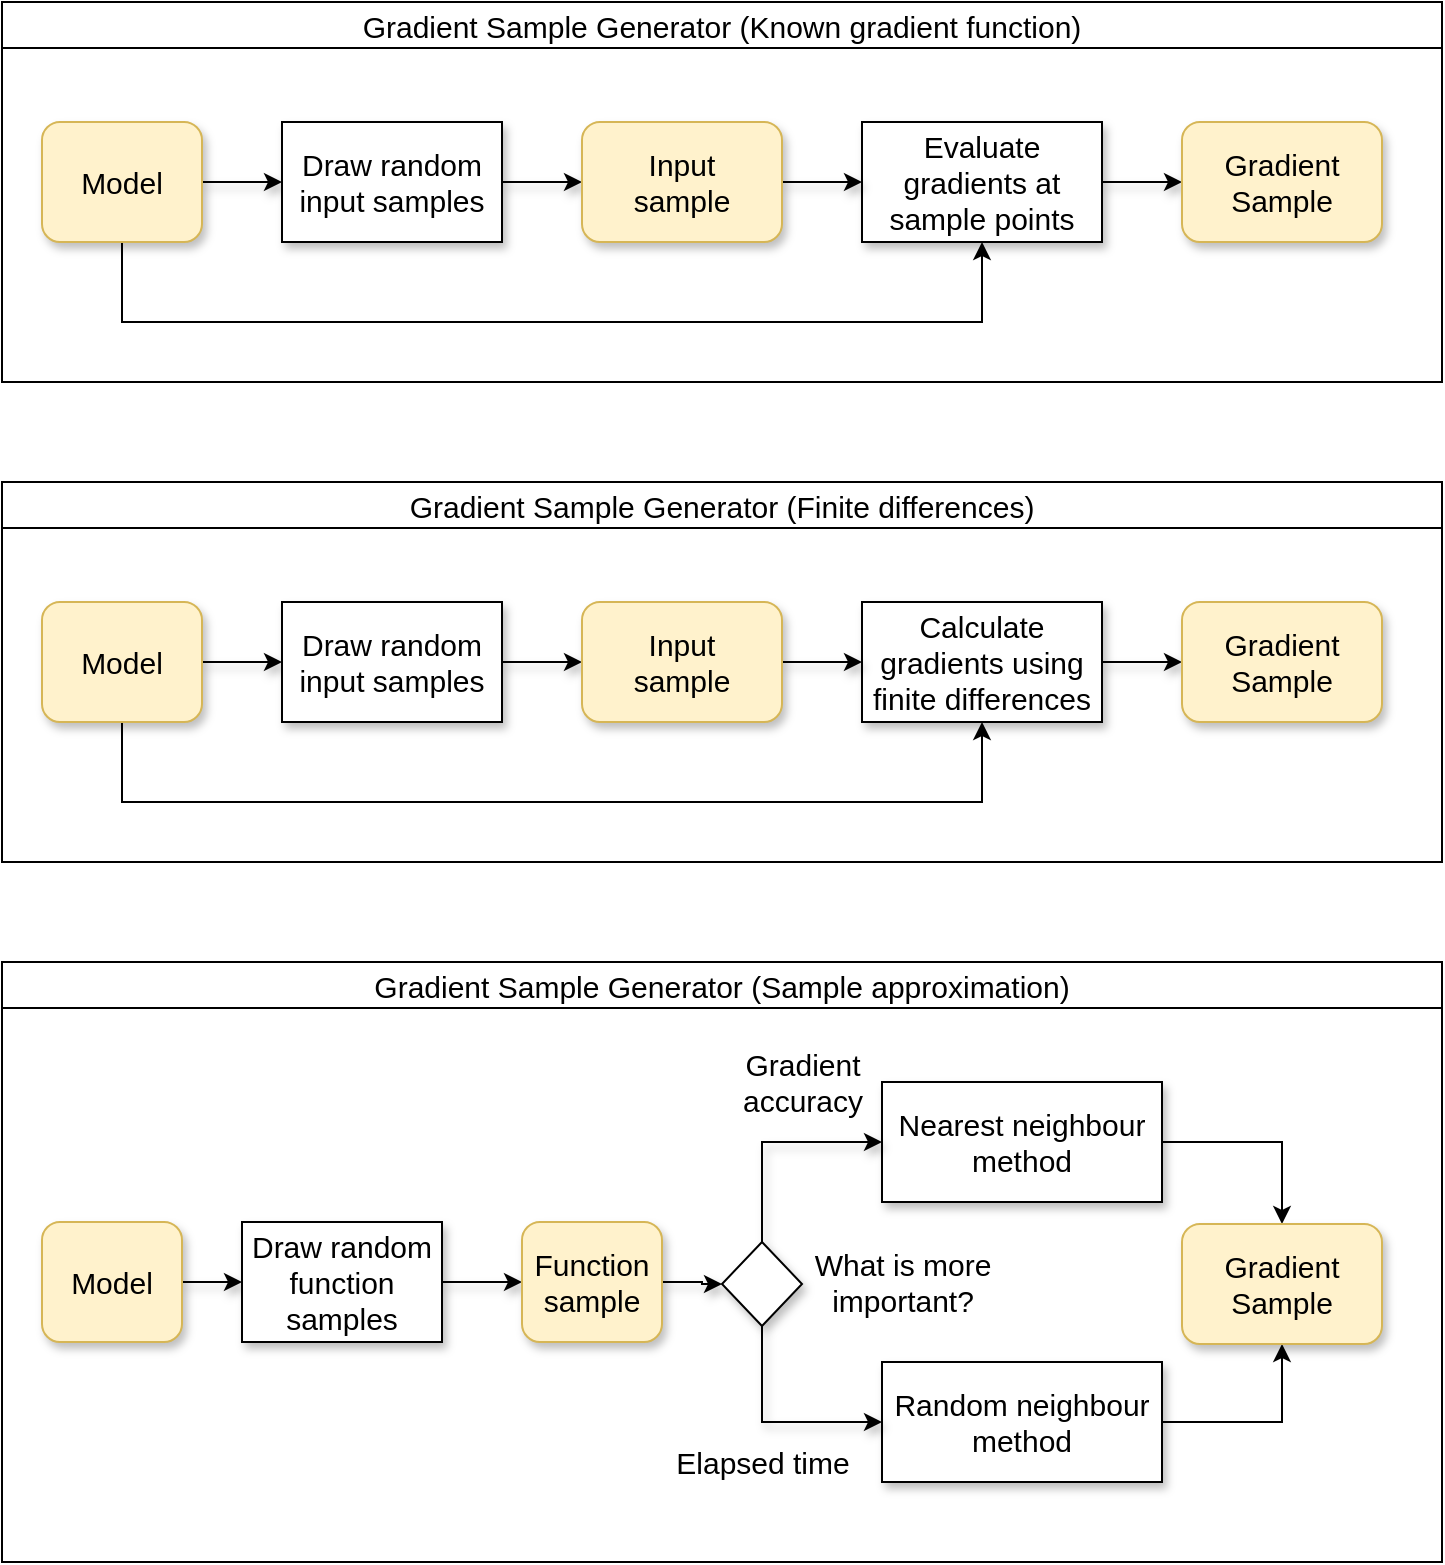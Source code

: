 <mxfile version="14.6.13" type="device"><diagram id="cPT1fTctujHGfqgeKOZ6" name="Page-1"><mxGraphModel dx="1422" dy="862" grid="1" gridSize="10" guides="1" tooltips="1" connect="1" arrows="1" fold="1" page="1" pageScale="1" pageWidth="827" pageHeight="1169" math="0" shadow="0"><root><mxCell id="0"/><mxCell id="1" parent="0"/><mxCell id="d46qE7fDB24s6dM6tEar-13" value="Gradient Sample Generator (Known gradient function)" style="swimlane;fontSize=15;fontStyle=0;movable=0;" parent="1" vertex="1"><mxGeometry x="40" y="40" width="720" height="190" as="geometry"/></mxCell><mxCell id="d46qE7fDB24s6dM6tEar-30" style="edgeStyle=orthogonalEdgeStyle;rounded=0;orthogonalLoop=1;jettySize=auto;html=1;entryX=0;entryY=0.5;entryDx=0;entryDy=0;fontSize=15;shadow=1;" parent="d46qE7fDB24s6dM6tEar-13" source="d46qE7fDB24s6dM6tEar-14" target="d46qE7fDB24s6dM6tEar-28" edge="1"><mxGeometry relative="1" as="geometry"/></mxCell><mxCell id="vFT8hvf87yenbvqQwB5--38" style="edgeStyle=orthogonalEdgeStyle;rounded=0;orthogonalLoop=1;jettySize=auto;html=1;entryX=0.5;entryY=1;entryDx=0;entryDy=0;" edge="1" parent="d46qE7fDB24s6dM6tEar-13" source="d46qE7fDB24s6dM6tEar-14" target="d46qE7fDB24s6dM6tEar-23"><mxGeometry relative="1" as="geometry"><Array as="points"><mxPoint x="60" y="160"/><mxPoint x="490" y="160"/></Array></mxGeometry></mxCell><mxCell id="d46qE7fDB24s6dM6tEar-14" value="&lt;font style=&quot;font-size: 15px&quot;&gt;Model&lt;/font&gt;" style="rounded=1;whiteSpace=wrap;html=1;fontSize=15;fillColor=#fff2cc;strokeColor=#d6b656;shadow=1;" parent="d46qE7fDB24s6dM6tEar-13" vertex="1"><mxGeometry x="20" y="60" width="80" height="60" as="geometry"/></mxCell><mxCell id="vjwOaueveR3mv3EBLHZe-17" style="edgeStyle=orthogonalEdgeStyle;rounded=0;orthogonalLoop=1;jettySize=auto;html=1;entryX=0;entryY=0.5;entryDx=0;entryDy=0;fontSize=15;shadow=1;" parent="d46qE7fDB24s6dM6tEar-13" source="d46qE7fDB24s6dM6tEar-23" target="vjwOaueveR3mv3EBLHZe-11" edge="1"><mxGeometry relative="1" as="geometry"/></mxCell><mxCell id="d46qE7fDB24s6dM6tEar-23" value="Evaluate gradients at sample points" style="rounded=0;whiteSpace=wrap;html=1;fontSize=15;shadow=1;" parent="d46qE7fDB24s6dM6tEar-13" vertex="1"><mxGeometry x="430" y="60" width="120" height="60" as="geometry"/></mxCell><mxCell id="d46qE7fDB24s6dM6tEar-31" style="edgeStyle=orthogonalEdgeStyle;rounded=0;orthogonalLoop=1;jettySize=auto;html=1;entryX=0;entryY=0.5;entryDx=0;entryDy=0;fontSize=15;shadow=1;" parent="d46qE7fDB24s6dM6tEar-13" source="d46qE7fDB24s6dM6tEar-28" target="d46qE7fDB24s6dM6tEar-29" edge="1"><mxGeometry relative="1" as="geometry"/></mxCell><mxCell id="d46qE7fDB24s6dM6tEar-28" value="Draw random input samples" style="rounded=0;whiteSpace=wrap;html=1;fontSize=15;shadow=1;" parent="d46qE7fDB24s6dM6tEar-13" vertex="1"><mxGeometry x="140" y="60" width="110" height="60" as="geometry"/></mxCell><mxCell id="vjwOaueveR3mv3EBLHZe-9" style="edgeStyle=orthogonalEdgeStyle;rounded=0;orthogonalLoop=1;jettySize=auto;html=1;fontSize=15;shadow=1;entryX=0;entryY=0.5;entryDx=0;entryDy=0;" parent="d46qE7fDB24s6dM6tEar-13" source="d46qE7fDB24s6dM6tEar-29" target="d46qE7fDB24s6dM6tEar-23" edge="1"><mxGeometry relative="1" as="geometry"><mxPoint x="380" y="90" as="targetPoint"/></mxGeometry></mxCell><mxCell id="d46qE7fDB24s6dM6tEar-29" value="&lt;font style=&quot;font-size: 15px&quot;&gt;Input&lt;br&gt;sample&lt;/font&gt;" style="rounded=1;whiteSpace=wrap;html=1;fontSize=15;fillColor=#fff2cc;strokeColor=#d6b656;shadow=1;" parent="d46qE7fDB24s6dM6tEar-13" vertex="1"><mxGeometry x="290" y="60" width="100" height="60" as="geometry"/></mxCell><mxCell id="vjwOaueveR3mv3EBLHZe-11" value="&lt;font style=&quot;font-size: 15px&quot;&gt;Gradient Sample&lt;/font&gt;" style="rounded=1;whiteSpace=wrap;html=1;fontSize=15;fillColor=#fff2cc;strokeColor=#d6b656;shadow=1;" parent="d46qE7fDB24s6dM6tEar-13" vertex="1"><mxGeometry x="590" y="60" width="100" height="60" as="geometry"/></mxCell><mxCell id="vFT8hvf87yenbvqQwB5--1" value="Gradient Sample Generator (Sample approximation)" style="swimlane;fontSize=15;fontStyle=0;movable=0;" vertex="1" parent="1"><mxGeometry x="40" y="520" width="720" height="300" as="geometry"/></mxCell><mxCell id="vFT8hvf87yenbvqQwB5--2" style="edgeStyle=orthogonalEdgeStyle;rounded=0;orthogonalLoop=1;jettySize=auto;html=1;entryX=0;entryY=0.5;entryDx=0;entryDy=0;fontSize=15;shadow=1;" edge="1" parent="vFT8hvf87yenbvqQwB5--1" source="vFT8hvf87yenbvqQwB5--3" target="vFT8hvf87yenbvqQwB5--11"><mxGeometry relative="1" as="geometry"/></mxCell><mxCell id="vFT8hvf87yenbvqQwB5--3" value="&lt;font style=&quot;font-size: 15px&quot;&gt;Model&lt;/font&gt;" style="rounded=1;whiteSpace=wrap;html=1;fontSize=15;fillColor=#fff2cc;strokeColor=#d6b656;shadow=1;" vertex="1" parent="vFT8hvf87yenbvqQwB5--1"><mxGeometry x="20" y="130" width="70" height="60" as="geometry"/></mxCell><mxCell id="vFT8hvf87yenbvqQwB5--25" style="edgeStyle=orthogonalEdgeStyle;rounded=0;orthogonalLoop=1;jettySize=auto;html=1;entryX=0.5;entryY=0;entryDx=0;entryDy=0;" edge="1" parent="vFT8hvf87yenbvqQwB5--1" source="vFT8hvf87yenbvqQwB5--8" target="vFT8hvf87yenbvqQwB5--23"><mxGeometry relative="1" as="geometry"/></mxCell><mxCell id="vFT8hvf87yenbvqQwB5--8" value="Nearest neighbour method " style="rounded=0;whiteSpace=wrap;html=1;fontSize=15;shadow=1;" vertex="1" parent="vFT8hvf87yenbvqQwB5--1"><mxGeometry x="440" y="60" width="140" height="60" as="geometry"/></mxCell><mxCell id="vFT8hvf87yenbvqQwB5--24" style="edgeStyle=orthogonalEdgeStyle;rounded=0;orthogonalLoop=1;jettySize=auto;html=1;" edge="1" parent="vFT8hvf87yenbvqQwB5--1" source="vFT8hvf87yenbvqQwB5--9" target="vFT8hvf87yenbvqQwB5--23"><mxGeometry relative="1" as="geometry"/></mxCell><mxCell id="vFT8hvf87yenbvqQwB5--9" value="Random neighbour method " style="rounded=0;whiteSpace=wrap;html=1;fontSize=15;shadow=1;" vertex="1" parent="vFT8hvf87yenbvqQwB5--1"><mxGeometry x="440" y="200" width="140" height="60" as="geometry"/></mxCell><mxCell id="vFT8hvf87yenbvqQwB5--10" style="edgeStyle=orthogonalEdgeStyle;rounded=0;orthogonalLoop=1;jettySize=auto;html=1;entryX=0;entryY=0.5;entryDx=0;entryDy=0;fontSize=15;shadow=1;" edge="1" parent="vFT8hvf87yenbvqQwB5--1" source="vFT8hvf87yenbvqQwB5--11" target="vFT8hvf87yenbvqQwB5--13"><mxGeometry relative="1" as="geometry"/></mxCell><mxCell id="vFT8hvf87yenbvqQwB5--11" value="Draw random function samples" style="rounded=0;whiteSpace=wrap;html=1;fontSize=15;shadow=1;" vertex="1" parent="vFT8hvf87yenbvqQwB5--1"><mxGeometry x="120" y="130" width="100" height="60" as="geometry"/></mxCell><mxCell id="vFT8hvf87yenbvqQwB5--12" style="edgeStyle=orthogonalEdgeStyle;rounded=0;orthogonalLoop=1;jettySize=auto;html=1;fontSize=15;shadow=1;entryX=0;entryY=0.5;entryDx=0;entryDy=0;" edge="1" parent="vFT8hvf87yenbvqQwB5--1" source="vFT8hvf87yenbvqQwB5--13" target="vFT8hvf87yenbvqQwB5--19"><mxGeometry relative="1" as="geometry"><mxPoint x="360" y="160" as="targetPoint"/></mxGeometry></mxCell><mxCell id="vFT8hvf87yenbvqQwB5--13" value="&lt;font style=&quot;font-size: 15px&quot;&gt;Function&lt;br&gt;sample&lt;/font&gt;" style="rounded=1;whiteSpace=wrap;html=1;fontSize=15;fillColor=#fff2cc;strokeColor=#d6b656;shadow=1;" vertex="1" parent="vFT8hvf87yenbvqQwB5--1"><mxGeometry x="260" y="130" width="70" height="60" as="geometry"/></mxCell><mxCell id="vFT8hvf87yenbvqQwB5--17" style="edgeStyle=orthogonalEdgeStyle;rounded=0;orthogonalLoop=1;jettySize=auto;html=1;fontSize=15;shadow=1;exitX=0.5;exitY=0;exitDx=0;exitDy=0;" edge="1" parent="vFT8hvf87yenbvqQwB5--1" source="vFT8hvf87yenbvqQwB5--19" target="vFT8hvf87yenbvqQwB5--8"><mxGeometry relative="1" as="geometry"><Array as="points"><mxPoint x="380" y="90"/></Array><mxPoint x="380" y="120" as="sourcePoint"/></mxGeometry></mxCell><mxCell id="vFT8hvf87yenbvqQwB5--18" style="edgeStyle=orthogonalEdgeStyle;rounded=0;orthogonalLoop=1;jettySize=auto;html=1;entryX=0;entryY=0.5;entryDx=0;entryDy=0;fontSize=15;shadow=1;exitX=0.5;exitY=1;exitDx=0;exitDy=0;" edge="1" parent="vFT8hvf87yenbvqQwB5--1" source="vFT8hvf87yenbvqQwB5--19" target="vFT8hvf87yenbvqQwB5--9"><mxGeometry relative="1" as="geometry"><Array as="points"><mxPoint x="380" y="230"/></Array><mxPoint x="380" y="202" as="sourcePoint"/></mxGeometry></mxCell><mxCell id="vFT8hvf87yenbvqQwB5--19" value="" style="rhombus;whiteSpace=wrap;html=1;shadow=1;sketch=0;fontSize=15;" vertex="1" parent="vFT8hvf87yenbvqQwB5--1"><mxGeometry x="360" y="140" width="40" height="42" as="geometry"/></mxCell><mxCell id="vFT8hvf87yenbvqQwB5--20" value="&lt;div style=&quot;font-size: 15px;&quot;&gt;What is more&lt;/div&gt;&lt;div style=&quot;font-size: 15px;&quot;&gt;important?&lt;/div&gt;" style="text;html=1;align=center;verticalAlign=middle;resizable=0;points=[];autosize=1;strokeColor=none;fontSize=15;shadow=1;" vertex="1" parent="vFT8hvf87yenbvqQwB5--1"><mxGeometry x="400" y="140" width="100" height="40" as="geometry"/></mxCell><mxCell id="vFT8hvf87yenbvqQwB5--21" value="Elapsed time" style="text;html=1;align=center;verticalAlign=middle;resizable=0;points=[];autosize=1;strokeColor=none;fontSize=15;shadow=1;" vertex="1" parent="vFT8hvf87yenbvqQwB5--1"><mxGeometry x="330" y="240" width="100" height="20" as="geometry"/></mxCell><mxCell id="vFT8hvf87yenbvqQwB5--22" value="Gradient&lt;br style=&quot;font-size: 15px;&quot;&gt;accuracy" style="text;html=1;align=center;verticalAlign=middle;resizable=0;points=[];autosize=1;strokeColor=none;fontSize=15;shadow=1;" vertex="1" parent="vFT8hvf87yenbvqQwB5--1"><mxGeometry x="360" y="40" width="80" height="40" as="geometry"/></mxCell><mxCell id="vFT8hvf87yenbvqQwB5--23" value="&lt;font style=&quot;font-size: 15px&quot;&gt;Gradient Sample&lt;/font&gt;" style="rounded=1;whiteSpace=wrap;html=1;fontSize=15;fillColor=#fff2cc;strokeColor=#d6b656;shadow=1;" vertex="1" parent="vFT8hvf87yenbvqQwB5--1"><mxGeometry x="590" y="131" width="100" height="60" as="geometry"/></mxCell><mxCell id="vFT8hvf87yenbvqQwB5--26" value="Gradient Sample Generator (Finite differences)" style="swimlane;fontSize=15;fontStyle=0;movable=0;" vertex="1" parent="1"><mxGeometry x="40" y="280" width="720" height="190" as="geometry"/></mxCell><mxCell id="vFT8hvf87yenbvqQwB5--27" style="edgeStyle=orthogonalEdgeStyle;rounded=0;orthogonalLoop=1;jettySize=auto;html=1;entryX=0;entryY=0.5;entryDx=0;entryDy=0;fontSize=15;shadow=1;" edge="1" parent="vFT8hvf87yenbvqQwB5--26" source="vFT8hvf87yenbvqQwB5--28" target="vFT8hvf87yenbvqQwB5--32"><mxGeometry relative="1" as="geometry"/></mxCell><mxCell id="vFT8hvf87yenbvqQwB5--39" style="edgeStyle=orthogonalEdgeStyle;rounded=0;orthogonalLoop=1;jettySize=auto;html=1;entryX=0.5;entryY=1;entryDx=0;entryDy=0;" edge="1" parent="vFT8hvf87yenbvqQwB5--26" source="vFT8hvf87yenbvqQwB5--28" target="vFT8hvf87yenbvqQwB5--30"><mxGeometry relative="1" as="geometry"><Array as="points"><mxPoint x="60" y="160"/><mxPoint x="490" y="160"/></Array></mxGeometry></mxCell><mxCell id="vFT8hvf87yenbvqQwB5--28" value="&lt;font style=&quot;font-size: 15px&quot;&gt;Model&lt;/font&gt;" style="rounded=1;whiteSpace=wrap;html=1;fontSize=15;fillColor=#fff2cc;strokeColor=#d6b656;shadow=1;" vertex="1" parent="vFT8hvf87yenbvqQwB5--26"><mxGeometry x="20" y="60" width="80" height="60" as="geometry"/></mxCell><mxCell id="vFT8hvf87yenbvqQwB5--29" style="edgeStyle=orthogonalEdgeStyle;rounded=0;orthogonalLoop=1;jettySize=auto;html=1;entryX=0;entryY=0.5;entryDx=0;entryDy=0;fontSize=15;shadow=1;" edge="1" parent="vFT8hvf87yenbvqQwB5--26" source="vFT8hvf87yenbvqQwB5--30" target="vFT8hvf87yenbvqQwB5--35"><mxGeometry relative="1" as="geometry"/></mxCell><mxCell id="vFT8hvf87yenbvqQwB5--30" value="Calculate gradients using finite differences" style="rounded=0;whiteSpace=wrap;html=1;fontSize=15;shadow=1;" vertex="1" parent="vFT8hvf87yenbvqQwB5--26"><mxGeometry x="430" y="60" width="120" height="60" as="geometry"/></mxCell><mxCell id="vFT8hvf87yenbvqQwB5--31" style="edgeStyle=orthogonalEdgeStyle;rounded=0;orthogonalLoop=1;jettySize=auto;html=1;entryX=0;entryY=0.5;entryDx=0;entryDy=0;fontSize=15;shadow=1;" edge="1" parent="vFT8hvf87yenbvqQwB5--26" source="vFT8hvf87yenbvqQwB5--32" target="vFT8hvf87yenbvqQwB5--34"><mxGeometry relative="1" as="geometry"/></mxCell><mxCell id="vFT8hvf87yenbvqQwB5--32" value="Draw random input samples" style="rounded=0;whiteSpace=wrap;html=1;fontSize=15;shadow=1;" vertex="1" parent="vFT8hvf87yenbvqQwB5--26"><mxGeometry x="140" y="60" width="110" height="60" as="geometry"/></mxCell><mxCell id="vFT8hvf87yenbvqQwB5--33" style="edgeStyle=orthogonalEdgeStyle;rounded=0;orthogonalLoop=1;jettySize=auto;html=1;fontSize=15;shadow=1;entryX=0;entryY=0.5;entryDx=0;entryDy=0;" edge="1" parent="vFT8hvf87yenbvqQwB5--26" source="vFT8hvf87yenbvqQwB5--34" target="vFT8hvf87yenbvqQwB5--30"><mxGeometry relative="1" as="geometry"><mxPoint x="380" y="90" as="targetPoint"/></mxGeometry></mxCell><mxCell id="vFT8hvf87yenbvqQwB5--34" value="&lt;font style=&quot;font-size: 15px&quot;&gt;Input&lt;br&gt;sample&lt;/font&gt;" style="rounded=1;whiteSpace=wrap;html=1;fontSize=15;fillColor=#fff2cc;strokeColor=#d6b656;shadow=1;" vertex="1" parent="vFT8hvf87yenbvqQwB5--26"><mxGeometry x="290" y="60" width="100" height="60" as="geometry"/></mxCell><mxCell id="vFT8hvf87yenbvqQwB5--35" value="&lt;font style=&quot;font-size: 15px&quot;&gt;Gradient Sample&lt;/font&gt;" style="rounded=1;whiteSpace=wrap;html=1;fontSize=15;fillColor=#fff2cc;strokeColor=#d6b656;shadow=1;" vertex="1" parent="vFT8hvf87yenbvqQwB5--26"><mxGeometry x="590" y="60" width="100" height="60" as="geometry"/></mxCell></root></mxGraphModel></diagram></mxfile>